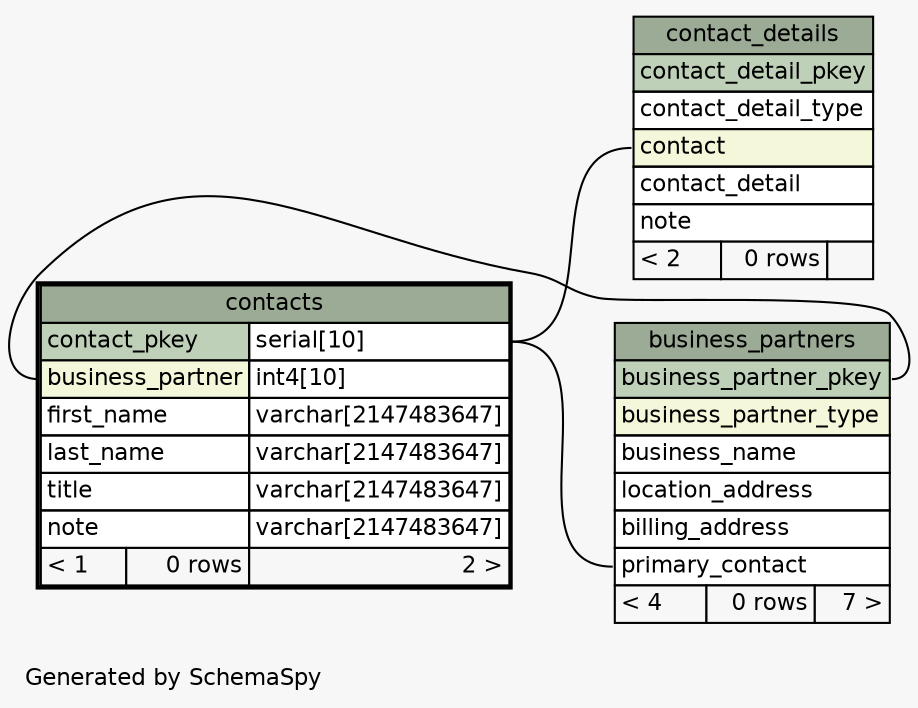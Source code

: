 // dot 2.20.2 on Linux 2.6.28-13-generic
// SchemaSpy rev 514
digraph "oneDegreeRelationshipsDiagram" {
  graph [
    rankdir="RL"
    bgcolor="#f7f7f7"
    label="\nGenerated by SchemaSpy"
    labeljust="l"
    nodesep="0.18"
    ranksep="0.46"
    fontname="Helvetica"
    fontsize="11"
  ];
  node [
    fontname="Helvetica"
    fontsize="11"
    shape="plaintext"
  ];
  edge [
    arrowsize="0.8"
  ];
  "business_partners":"primary_contact":w -> "contacts":"contact_pkey.type":e [arrowhead=none arrowtail=crowodot];
  "contact_details":"contact":w -> "contacts":"contact_pkey.type":e [arrowhead=none arrowtail=crowodot];
  "contacts":"business_partner":w -> "business_partners":"business_partner_pkey":e [arrowhead=none arrowtail=crowodot];
  "business_partners" [
    label=<
    <TABLE BORDER="0" CELLBORDER="1" CELLSPACING="0" BGCOLOR="#ffffff">
      <TR><TD COLSPAN="3" BGCOLOR="#9bab96" ALIGN="CENTER">business_partners</TD></TR>
      <TR><TD PORT="business_partner_pkey" COLSPAN="3" BGCOLOR="#bed1b8" ALIGN="LEFT">business_partner_pkey</TD></TR>
      <TR><TD PORT="business_partner_type" COLSPAN="3" BGCOLOR="#f4f7da" ALIGN="LEFT">business_partner_type</TD></TR>
      <TR><TD PORT="business_name" COLSPAN="3" ALIGN="LEFT">business_name</TD></TR>
      <TR><TD PORT="location_address" COLSPAN="3" ALIGN="LEFT">location_address</TD></TR>
      <TR><TD PORT="billing_address" COLSPAN="3" ALIGN="LEFT">billing_address</TD></TR>
      <TR><TD PORT="primary_contact" COLSPAN="3" ALIGN="LEFT">primary_contact</TD></TR>
      <TR><TD ALIGN="LEFT" BGCOLOR="#f7f7f7">&lt; 4</TD><TD ALIGN="RIGHT" BGCOLOR="#f7f7f7">0 rows</TD><TD ALIGN="RIGHT" BGCOLOR="#f7f7f7">7 &gt;</TD></TR>
    </TABLE>>
    URL="business_partners.html"
    tooltip="business_partners"
  ];
  "contact_details" [
    label=<
    <TABLE BORDER="0" CELLBORDER="1" CELLSPACING="0" BGCOLOR="#ffffff">
      <TR><TD COLSPAN="3" BGCOLOR="#9bab96" ALIGN="CENTER">contact_details</TD></TR>
      <TR><TD PORT="contact_detail_pkey" COLSPAN="3" BGCOLOR="#bed1b8" ALIGN="LEFT">contact_detail_pkey</TD></TR>
      <TR><TD PORT="contact_detail_type" COLSPAN="3" ALIGN="LEFT">contact_detail_type</TD></TR>
      <TR><TD PORT="contact" COLSPAN="3" BGCOLOR="#f4f7da" ALIGN="LEFT">contact</TD></TR>
      <TR><TD PORT="contact_detail" COLSPAN="3" ALIGN="LEFT">contact_detail</TD></TR>
      <TR><TD PORT="note" COLSPAN="3" ALIGN="LEFT">note</TD></TR>
      <TR><TD ALIGN="LEFT" BGCOLOR="#f7f7f7">&lt; 2</TD><TD ALIGN="RIGHT" BGCOLOR="#f7f7f7">0 rows</TD><TD ALIGN="RIGHT" BGCOLOR="#f7f7f7">  </TD></TR>
    </TABLE>>
    URL="contact_details.html"
    tooltip="contact_details"
  ];
  "contacts" [
    label=<
    <TABLE BORDER="2" CELLBORDER="1" CELLSPACING="0" BGCOLOR="#ffffff">
      <TR><TD COLSPAN="3" BGCOLOR="#9bab96" ALIGN="CENTER">contacts</TD></TR>
      <TR><TD PORT="contact_pkey" COLSPAN="2" BGCOLOR="#bed1b8" ALIGN="LEFT">contact_pkey</TD><TD PORT="contact_pkey.type" ALIGN="LEFT">serial[10]</TD></TR>
      <TR><TD PORT="business_partner" COLSPAN="2" BGCOLOR="#f4f7da" ALIGN="LEFT">business_partner</TD><TD PORT="business_partner.type" ALIGN="LEFT">int4[10]</TD></TR>
      <TR><TD PORT="first_name" COLSPAN="2" ALIGN="LEFT">first_name</TD><TD PORT="first_name.type" ALIGN="LEFT">varchar[2147483647]</TD></TR>
      <TR><TD PORT="last_name" COLSPAN="2" ALIGN="LEFT">last_name</TD><TD PORT="last_name.type" ALIGN="LEFT">varchar[2147483647]</TD></TR>
      <TR><TD PORT="title" COLSPAN="2" ALIGN="LEFT">title</TD><TD PORT="title.type" ALIGN="LEFT">varchar[2147483647]</TD></TR>
      <TR><TD PORT="note" COLSPAN="2" ALIGN="LEFT">note</TD><TD PORT="note.type" ALIGN="LEFT">varchar[2147483647]</TD></TR>
      <TR><TD ALIGN="LEFT" BGCOLOR="#f7f7f7">&lt; 1</TD><TD ALIGN="RIGHT" BGCOLOR="#f7f7f7">0 rows</TD><TD ALIGN="RIGHT" BGCOLOR="#f7f7f7">2 &gt;</TD></TR>
    </TABLE>>
    URL="contacts.html"
    tooltip="contacts"
  ];
}
